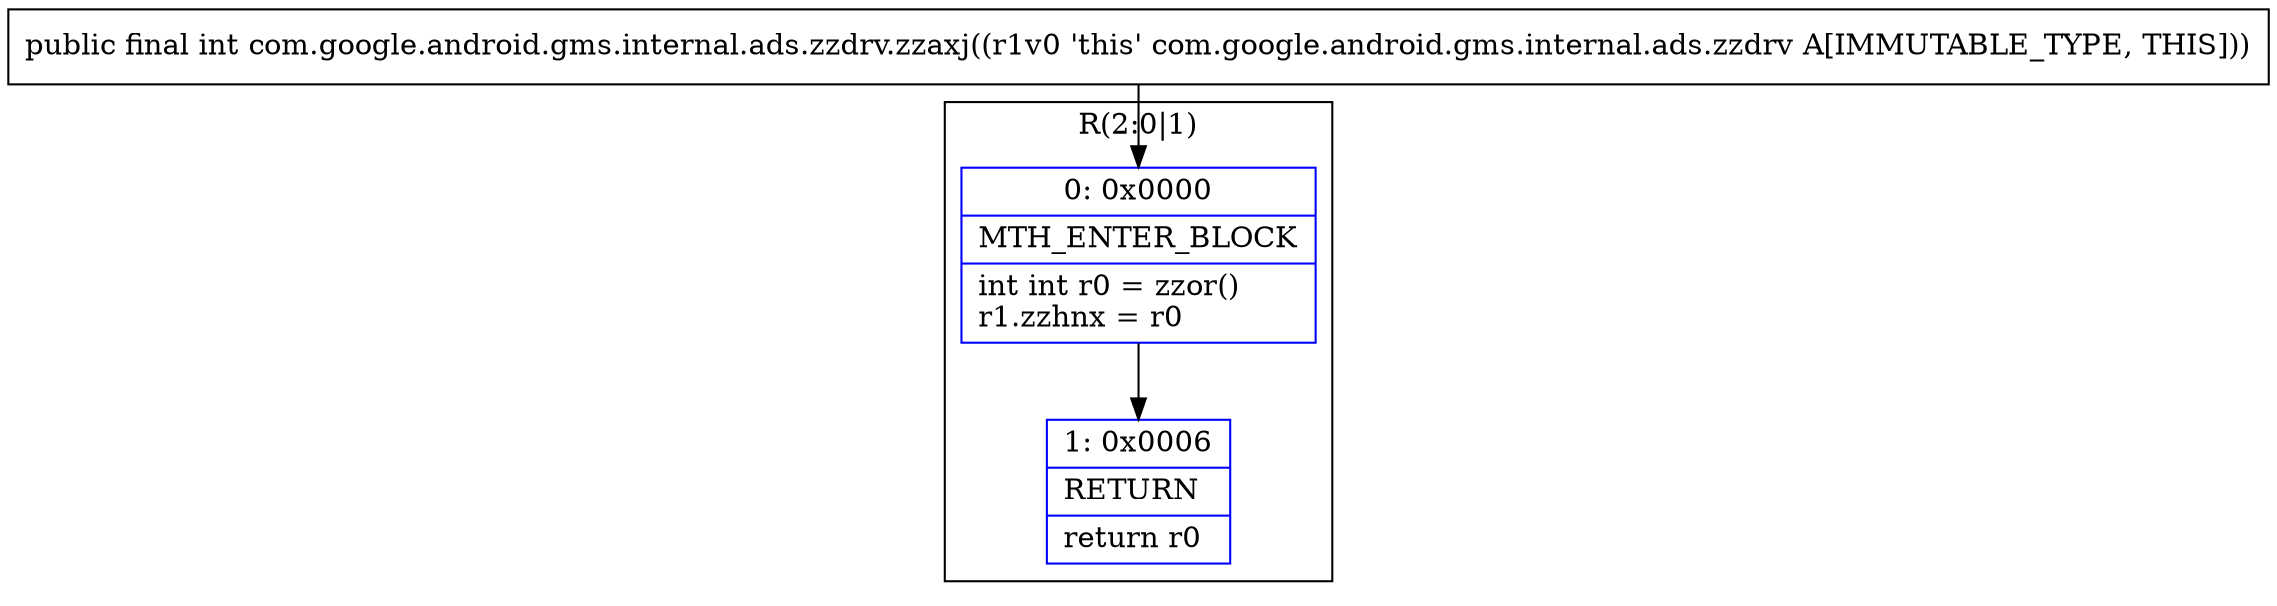 digraph "CFG forcom.google.android.gms.internal.ads.zzdrv.zzaxj()I" {
subgraph cluster_Region_795273868 {
label = "R(2:0|1)";
node [shape=record,color=blue];
Node_0 [shape=record,label="{0\:\ 0x0000|MTH_ENTER_BLOCK\l|int int r0 = zzor()\lr1.zzhnx = r0\l}"];
Node_1 [shape=record,label="{1\:\ 0x0006|RETURN\l|return r0\l}"];
}
MethodNode[shape=record,label="{public final int com.google.android.gms.internal.ads.zzdrv.zzaxj((r1v0 'this' com.google.android.gms.internal.ads.zzdrv A[IMMUTABLE_TYPE, THIS])) }"];
MethodNode -> Node_0;
Node_0 -> Node_1;
}

